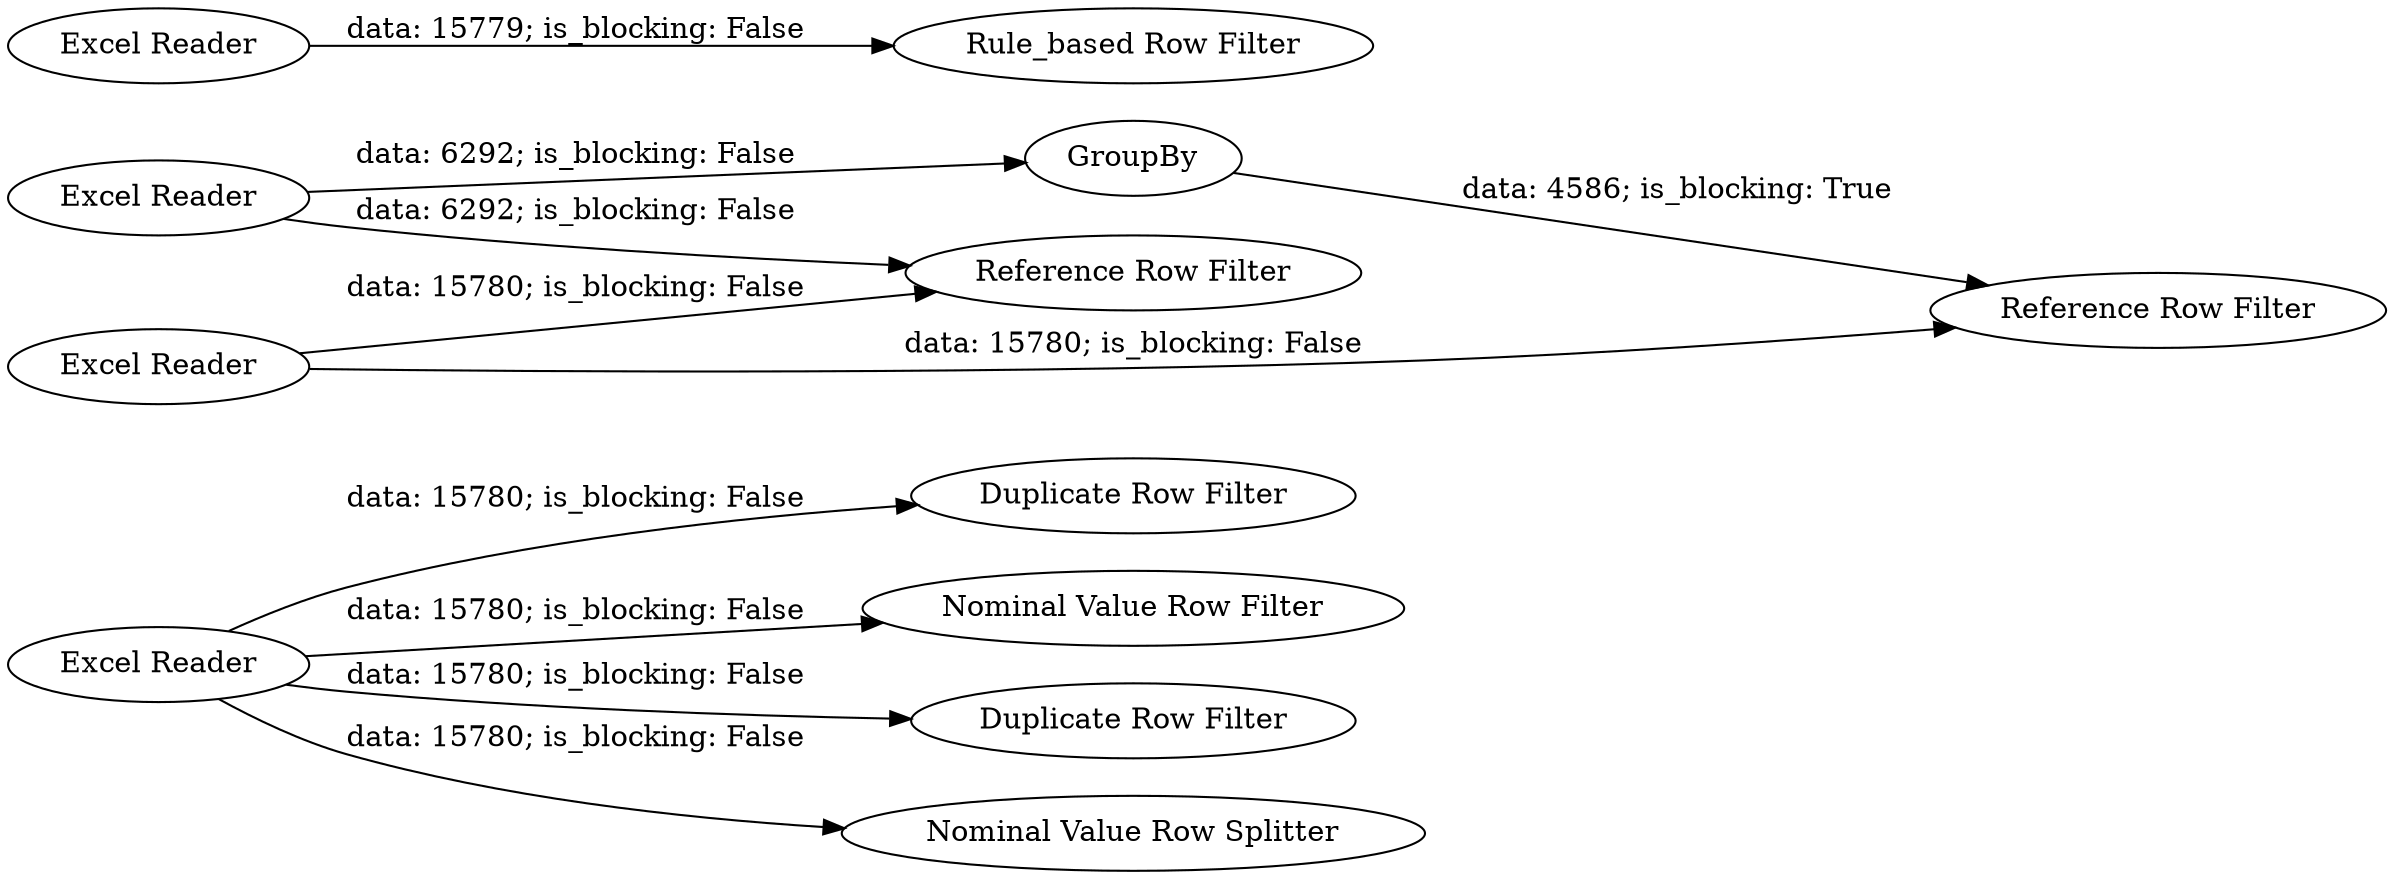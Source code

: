 digraph {
	"82164460300497689_6" [label="Duplicate Row Filter"]
	"82164460300497689_10" [label="Reference Row Filter"]
	"82164460300497689_4" [label="Nominal Value Row Filter"]
	"82164460300497689_2" [label="Excel Reader"]
	"82164460300497689_5" [label="Duplicate Row Filter"]
	"82164460300497689_13" [label="Rule_based Row Filter"]
	"82164460300497689_7" [label="Reference Row Filter"]
	"82164460300497689_11" [label=GroupBy]
	"82164460300497689_3" [label="Nominal Value Row Splitter"]
	"82164460300497689_8" [label="Excel Reader"]
	"82164460300497689_12" [label="Excel Reader"]
	"82164460300497689_9" [label="Excel Reader"]
	"82164460300497689_8" -> "82164460300497689_7" [label="data: 15780; is_blocking: False"]
	"82164460300497689_2" -> "82164460300497689_6" [label="data: 15780; is_blocking: False"]
	"82164460300497689_11" -> "82164460300497689_10" [label="data: 4586; is_blocking: True"]
	"82164460300497689_8" -> "82164460300497689_10" [label="data: 15780; is_blocking: False"]
	"82164460300497689_2" -> "82164460300497689_4" [label="data: 15780; is_blocking: False"]
	"82164460300497689_9" -> "82164460300497689_7" [label="data: 6292; is_blocking: False"]
	"82164460300497689_2" -> "82164460300497689_3" [label="data: 15780; is_blocking: False"]
	"82164460300497689_9" -> "82164460300497689_11" [label="data: 6292; is_blocking: False"]
	"82164460300497689_2" -> "82164460300497689_5" [label="data: 15780; is_blocking: False"]
	"82164460300497689_12" -> "82164460300497689_13" [label="data: 15779; is_blocking: False"]
	rankdir=LR
}
